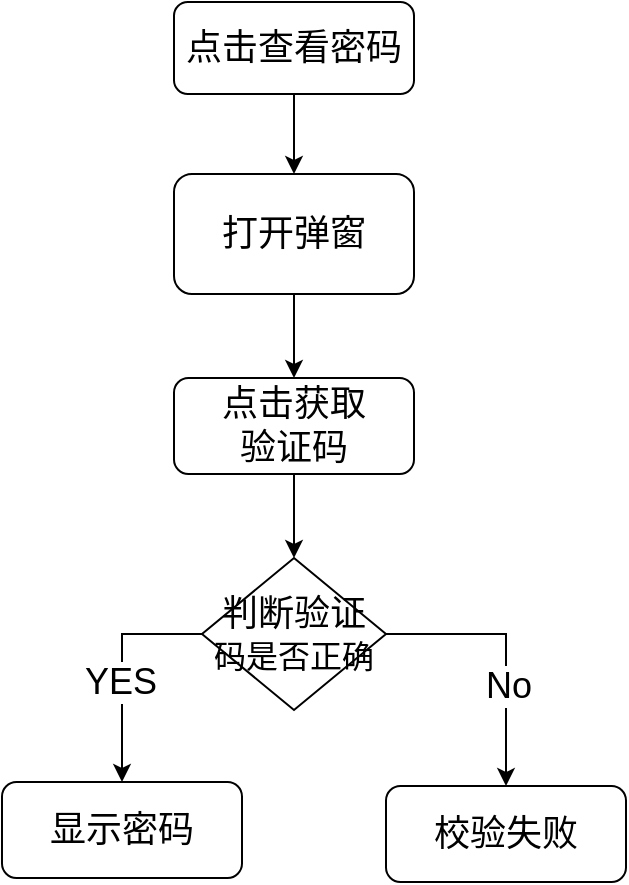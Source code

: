 <mxfile version="26.0.2">
  <diagram name="第 1 页" id="RaxyVNH5YI-jz5xzU1GE">
    <mxGraphModel dx="1434" dy="785" grid="0" gridSize="10" guides="1" tooltips="1" connect="1" arrows="1" fold="1" page="1" pageScale="1" pageWidth="827" pageHeight="1169" math="0" shadow="0">
      <root>
        <mxCell id="0" />
        <mxCell id="1" parent="0" />
        <mxCell id="3nv-xn3mIfYvDM5Sk09U-8" value="" style="edgeStyle=orthogonalEdgeStyle;rounded=0;orthogonalLoop=1;jettySize=auto;html=1;" edge="1" parent="1" source="3nv-xn3mIfYvDM5Sk09U-1" target="3nv-xn3mIfYvDM5Sk09U-2">
          <mxGeometry relative="1" as="geometry" />
        </mxCell>
        <mxCell id="3nv-xn3mIfYvDM5Sk09U-1" value="&lt;font style=&quot;font-size: 18px;&quot;&gt;点击查看密码&lt;/font&gt;" style="rounded=1;whiteSpace=wrap;html=1;" vertex="1" parent="1">
          <mxGeometry x="257" y="150" width="120" height="46" as="geometry" />
        </mxCell>
        <mxCell id="3nv-xn3mIfYvDM5Sk09U-9" value="" style="edgeStyle=orthogonalEdgeStyle;rounded=0;orthogonalLoop=1;jettySize=auto;html=1;" edge="1" parent="1" source="3nv-xn3mIfYvDM5Sk09U-2" target="3nv-xn3mIfYvDM5Sk09U-3">
          <mxGeometry relative="1" as="geometry" />
        </mxCell>
        <mxCell id="3nv-xn3mIfYvDM5Sk09U-2" value="&lt;font style=&quot;font-size: 18px;&quot;&gt;打开弹窗&lt;/font&gt;" style="rounded=1;whiteSpace=wrap;html=1;" vertex="1" parent="1">
          <mxGeometry x="257" y="236" width="120" height="60" as="geometry" />
        </mxCell>
        <mxCell id="3nv-xn3mIfYvDM5Sk09U-10" value="" style="edgeStyle=orthogonalEdgeStyle;rounded=0;orthogonalLoop=1;jettySize=auto;html=1;" edge="1" parent="1" source="3nv-xn3mIfYvDM5Sk09U-3" target="3nv-xn3mIfYvDM5Sk09U-5">
          <mxGeometry relative="1" as="geometry" />
        </mxCell>
        <mxCell id="3nv-xn3mIfYvDM5Sk09U-3" value="&lt;font style=&quot;font-size: 18px;&quot;&gt;点击获取&lt;/font&gt;&lt;div&gt;&lt;font style=&quot;font-size: 18px;&quot;&gt;验证码&lt;/font&gt;&lt;/div&gt;" style="rounded=1;whiteSpace=wrap;html=1;" vertex="1" parent="1">
          <mxGeometry x="257" y="338" width="120" height="48" as="geometry" />
        </mxCell>
        <mxCell id="3nv-xn3mIfYvDM5Sk09U-15" style="edgeStyle=orthogonalEdgeStyle;rounded=0;orthogonalLoop=1;jettySize=auto;html=1;exitX=0;exitY=0.5;exitDx=0;exitDy=0;entryX=0.5;entryY=0;entryDx=0;entryDy=0;" edge="1" parent="1" source="3nv-xn3mIfYvDM5Sk09U-5" target="3nv-xn3mIfYvDM5Sk09U-13">
          <mxGeometry relative="1" as="geometry" />
        </mxCell>
        <mxCell id="3nv-xn3mIfYvDM5Sk09U-18" value="&lt;font style=&quot;font-size: 18px;&quot;&gt;YES&lt;/font&gt;" style="edgeLabel;html=1;align=center;verticalAlign=middle;resizable=0;points=[];" vertex="1" connectable="0" parent="3nv-xn3mIfYvDM5Sk09U-15">
          <mxGeometry x="0.123" y="-1" relative="1" as="geometry">
            <mxPoint as="offset" />
          </mxGeometry>
        </mxCell>
        <mxCell id="3nv-xn3mIfYvDM5Sk09U-16" style="edgeStyle=orthogonalEdgeStyle;rounded=0;orthogonalLoop=1;jettySize=auto;html=1;exitX=1;exitY=0.5;exitDx=0;exitDy=0;entryX=0.5;entryY=0;entryDx=0;entryDy=0;" edge="1" parent="1" source="3nv-xn3mIfYvDM5Sk09U-5" target="3nv-xn3mIfYvDM5Sk09U-14">
          <mxGeometry relative="1" as="geometry" />
        </mxCell>
        <mxCell id="3nv-xn3mIfYvDM5Sk09U-19" value="&lt;span style=&quot;font-size: 18px;&quot;&gt;No&lt;/span&gt;" style="edgeLabel;html=1;align=center;verticalAlign=middle;resizable=0;points=[];" vertex="1" connectable="0" parent="3nv-xn3mIfYvDM5Sk09U-16">
          <mxGeometry x="0.265" y="1" relative="1" as="geometry">
            <mxPoint as="offset" />
          </mxGeometry>
        </mxCell>
        <mxCell id="3nv-xn3mIfYvDM5Sk09U-5" value="&lt;font style=&quot;font-size: 18px;&quot;&gt;判断验证&lt;/font&gt;&lt;div&gt;&lt;font size=&quot;3&quot;&gt;码是否正确&lt;/font&gt;&lt;/div&gt;" style="rhombus;whiteSpace=wrap;html=1;" vertex="1" parent="1">
          <mxGeometry x="271" y="428" width="92" height="76" as="geometry" />
        </mxCell>
        <mxCell id="3nv-xn3mIfYvDM5Sk09U-13" value="&lt;span style=&quot;font-size: 18px;&quot;&gt;显示密码&lt;/span&gt;" style="rounded=1;whiteSpace=wrap;html=1;" vertex="1" parent="1">
          <mxGeometry x="171" y="540" width="120" height="48" as="geometry" />
        </mxCell>
        <mxCell id="3nv-xn3mIfYvDM5Sk09U-14" value="&lt;span style=&quot;font-size: 18px;&quot;&gt;校验失败&lt;/span&gt;" style="rounded=1;whiteSpace=wrap;html=1;" vertex="1" parent="1">
          <mxGeometry x="363" y="542" width="120" height="48" as="geometry" />
        </mxCell>
      </root>
    </mxGraphModel>
  </diagram>
</mxfile>

